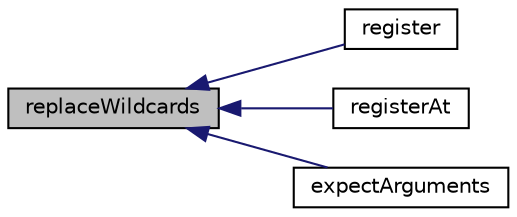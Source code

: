 digraph "replaceWildcards"
{
  edge [fontname="Helvetica",fontsize="10",labelfontname="Helvetica",labelfontsize="10"];
  node [fontname="Helvetica",fontsize="10",shape=record];
  rankdir="LR";
  Node1 [label="replaceWildcards",height=0.2,width=0.4,color="black", fillcolor="grey75", style="filled" fontcolor="black"];
  Node1 -> Node2 [dir="back",color="midnightblue",fontsize="10",style="solid",fontname="Helvetica"];
  Node2 [label="register",height=0.2,width=0.4,color="black", fillcolor="white", style="filled",URL="$class_simple_call_schedule.html#a8a72c8622d5763b6610d2ed76778fcc1"];
  Node1 -> Node3 [dir="back",color="midnightblue",fontsize="10",style="solid",fontname="Helvetica"];
  Node3 [label="registerAt",height=0.2,width=0.4,color="black", fillcolor="white", style="filled",URL="$class_simple_call_schedule.html#a998bd2efdfcb3e01c5f394f9fb7be2c0"];
  Node1 -> Node4 [dir="back",color="midnightblue",fontsize="10",style="solid",fontname="Helvetica"];
  Node4 [label="expectArguments",height=0.2,width=0.4,color="black", fillcolor="white", style="filled",URL="$class_simple_call_schedule.html#a62dcc3d6294d11560725d4e66852749a"];
}
